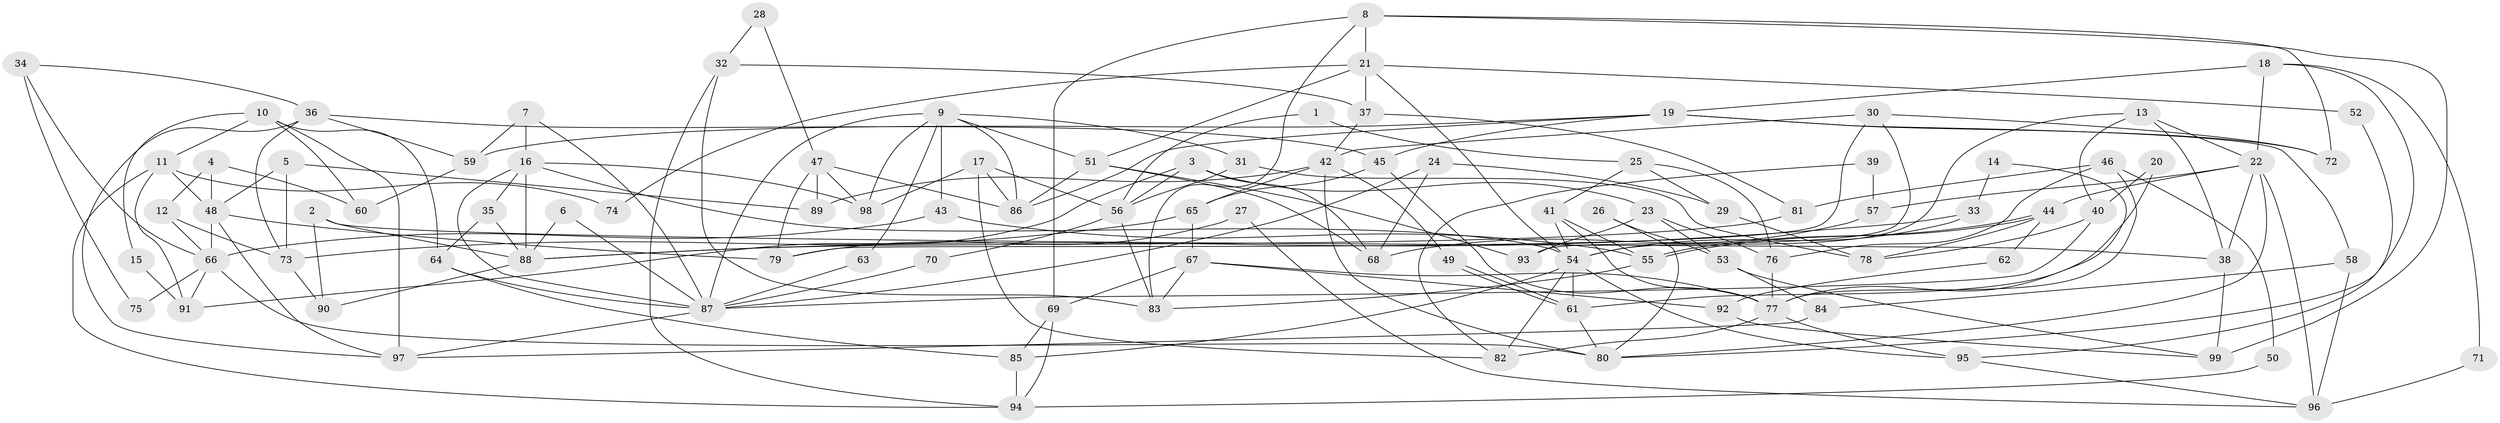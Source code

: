// coarse degree distribution, {2: 0.22033898305084745, 3: 0.1694915254237288, 7: 0.0847457627118644, 12: 0.05084745762711865, 6: 0.03389830508474576, 11: 0.05084745762711865, 5: 0.1694915254237288, 4: 0.1694915254237288, 15: 0.01694915254237288, 1: 0.01694915254237288, 8: 0.01694915254237288}
// Generated by graph-tools (version 1.1) at 2025/18/03/04/25 18:18:54]
// undirected, 99 vertices, 198 edges
graph export_dot {
graph [start="1"]
  node [color=gray90,style=filled];
  1;
  2;
  3;
  4;
  5;
  6;
  7;
  8;
  9;
  10;
  11;
  12;
  13;
  14;
  15;
  16;
  17;
  18;
  19;
  20;
  21;
  22;
  23;
  24;
  25;
  26;
  27;
  28;
  29;
  30;
  31;
  32;
  33;
  34;
  35;
  36;
  37;
  38;
  39;
  40;
  41;
  42;
  43;
  44;
  45;
  46;
  47;
  48;
  49;
  50;
  51;
  52;
  53;
  54;
  55;
  56;
  57;
  58;
  59;
  60;
  61;
  62;
  63;
  64;
  65;
  66;
  67;
  68;
  69;
  70;
  71;
  72;
  73;
  74;
  75;
  76;
  77;
  78;
  79;
  80;
  81;
  82;
  83;
  84;
  85;
  86;
  87;
  88;
  89;
  90;
  91;
  92;
  93;
  94;
  95;
  96;
  97;
  98;
  99;
  1 -- 56;
  1 -- 25;
  2 -- 88;
  2 -- 38;
  2 -- 90;
  3 -- 91;
  3 -- 56;
  3 -- 23;
  3 -- 68;
  4 -- 60;
  4 -- 48;
  4 -- 12;
  5 -- 73;
  5 -- 48;
  5 -- 89;
  6 -- 88;
  6 -- 87;
  7 -- 87;
  7 -- 59;
  7 -- 16;
  8 -- 83;
  8 -- 21;
  8 -- 69;
  8 -- 72;
  8 -- 99;
  9 -- 86;
  9 -- 51;
  9 -- 31;
  9 -- 43;
  9 -- 63;
  9 -- 87;
  9 -- 98;
  10 -- 64;
  10 -- 11;
  10 -- 15;
  10 -- 60;
  10 -- 97;
  11 -- 48;
  11 -- 94;
  11 -- 74;
  11 -- 91;
  12 -- 66;
  12 -- 73;
  13 -- 54;
  13 -- 22;
  13 -- 38;
  13 -- 40;
  14 -- 33;
  14 -- 77;
  15 -- 91;
  16 -- 87;
  16 -- 35;
  16 -- 54;
  16 -- 88;
  16 -- 98;
  17 -- 98;
  17 -- 82;
  17 -- 56;
  17 -- 86;
  18 -- 22;
  18 -- 80;
  18 -- 19;
  18 -- 71;
  19 -- 86;
  19 -- 45;
  19 -- 58;
  19 -- 59;
  19 -- 72;
  20 -- 40;
  20 -- 61;
  21 -- 37;
  21 -- 54;
  21 -- 51;
  21 -- 52;
  21 -- 74;
  22 -- 80;
  22 -- 38;
  22 -- 44;
  22 -- 57;
  22 -- 96;
  23 -- 76;
  23 -- 53;
  23 -- 93;
  24 -- 68;
  24 -- 87;
  24 -- 29;
  25 -- 29;
  25 -- 41;
  25 -- 76;
  26 -- 80;
  26 -- 53;
  27 -- 96;
  27 -- 79;
  28 -- 47;
  28 -- 32;
  29 -- 78;
  30 -- 42;
  30 -- 72;
  30 -- 79;
  30 -- 93;
  31 -- 78;
  31 -- 56;
  32 -- 94;
  32 -- 83;
  32 -- 37;
  33 -- 88;
  33 -- 54;
  34 -- 36;
  34 -- 66;
  34 -- 75;
  35 -- 88;
  35 -- 64;
  36 -- 73;
  36 -- 97;
  36 -- 45;
  36 -- 59;
  37 -- 42;
  37 -- 81;
  38 -- 99;
  39 -- 82;
  39 -- 57;
  40 -- 87;
  40 -- 78;
  41 -- 54;
  41 -- 77;
  41 -- 55;
  42 -- 65;
  42 -- 89;
  42 -- 49;
  42 -- 80;
  43 -- 55;
  43 -- 66;
  44 -- 55;
  44 -- 55;
  44 -- 62;
  44 -- 78;
  45 -- 65;
  45 -- 77;
  46 -- 76;
  46 -- 81;
  46 -- 50;
  46 -- 77;
  47 -- 86;
  47 -- 98;
  47 -- 79;
  47 -- 89;
  48 -- 79;
  48 -- 66;
  48 -- 97;
  49 -- 61;
  49 -- 61;
  50 -- 94;
  51 -- 93;
  51 -- 68;
  51 -- 86;
  52 -- 95;
  53 -- 84;
  53 -- 99;
  54 -- 85;
  54 -- 61;
  54 -- 82;
  54 -- 95;
  55 -- 83;
  56 -- 70;
  56 -- 83;
  57 -- 68;
  58 -- 96;
  58 -- 84;
  59 -- 60;
  61 -- 80;
  62 -- 92;
  63 -- 87;
  64 -- 87;
  64 -- 85;
  65 -- 67;
  65 -- 73;
  66 -- 80;
  66 -- 75;
  66 -- 91;
  67 -- 77;
  67 -- 83;
  67 -- 69;
  67 -- 92;
  69 -- 85;
  69 -- 94;
  70 -- 87;
  71 -- 96;
  73 -- 90;
  76 -- 77;
  77 -- 82;
  77 -- 95;
  81 -- 88;
  84 -- 97;
  85 -- 94;
  87 -- 97;
  88 -- 90;
  92 -- 99;
  95 -- 96;
}
